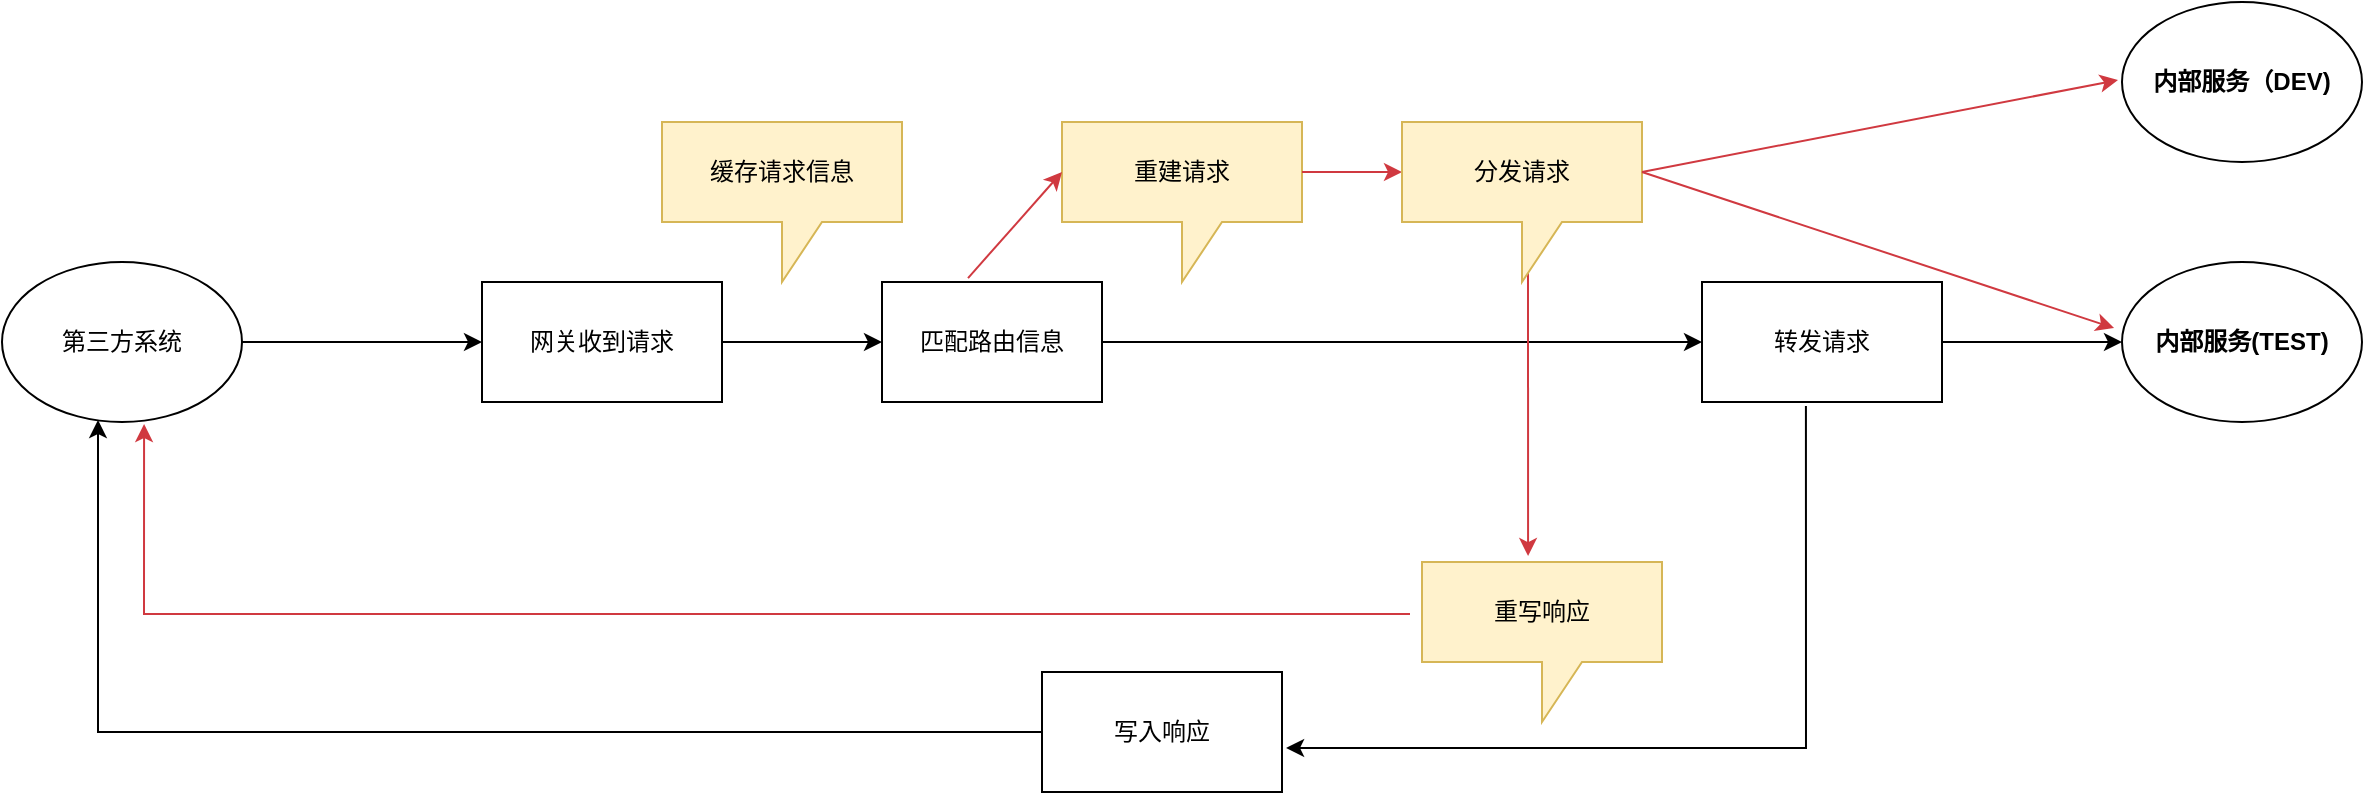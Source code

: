 <mxfile version="24.4.14" type="github">
  <diagram name="第 1 页" id="qCyqSDlLpOXVNilljG4B">
    <mxGraphModel dx="1434" dy="746" grid="0" gridSize="10" guides="1" tooltips="1" connect="1" arrows="1" fold="1" page="1" pageScale="1" pageWidth="827" pageHeight="1169" math="0" shadow="0">
      <root>
        <mxCell id="0" />
        <mxCell id="1" parent="0" />
        <mxCell id="rPTgxNd3Im22zeCbutrb-8" style="edgeStyle=orthogonalEdgeStyle;rounded=0;orthogonalLoop=1;jettySize=auto;html=1;entryX=0;entryY=0.5;entryDx=0;entryDy=0;" edge="1" parent="1" source="rPTgxNd3Im22zeCbutrb-1" target="rPTgxNd3Im22zeCbutrb-5">
          <mxGeometry relative="1" as="geometry" />
        </mxCell>
        <mxCell id="rPTgxNd3Im22zeCbutrb-1" value="网关收到请求" style="rounded=0;whiteSpace=wrap;html=1;" vertex="1" parent="1">
          <mxGeometry x="310" y="390" width="120" height="60" as="geometry" />
        </mxCell>
        <mxCell id="rPTgxNd3Im22zeCbutrb-4" style="edgeStyle=orthogonalEdgeStyle;rounded=0;orthogonalLoop=1;jettySize=auto;html=1;entryX=0;entryY=0.5;entryDx=0;entryDy=0;" edge="1" parent="1" source="rPTgxNd3Im22zeCbutrb-3" target="rPTgxNd3Im22zeCbutrb-1">
          <mxGeometry relative="1" as="geometry" />
        </mxCell>
        <mxCell id="rPTgxNd3Im22zeCbutrb-3" value="第三方系统" style="ellipse;whiteSpace=wrap;html=1;" vertex="1" parent="1">
          <mxGeometry x="70" y="380" width="120" height="80" as="geometry" />
        </mxCell>
        <mxCell id="rPTgxNd3Im22zeCbutrb-9" style="edgeStyle=orthogonalEdgeStyle;rounded=0;orthogonalLoop=1;jettySize=auto;html=1;entryX=0;entryY=0.5;entryDx=0;entryDy=0;" edge="1" parent="1" source="rPTgxNd3Im22zeCbutrb-5" target="rPTgxNd3Im22zeCbutrb-6">
          <mxGeometry relative="1" as="geometry" />
        </mxCell>
        <mxCell id="rPTgxNd3Im22zeCbutrb-5" value="匹配路由信息" style="rounded=0;whiteSpace=wrap;html=1;" vertex="1" parent="1">
          <mxGeometry x="510" y="390" width="110" height="60" as="geometry" />
        </mxCell>
        <mxCell id="rPTgxNd3Im22zeCbutrb-10" style="edgeStyle=orthogonalEdgeStyle;rounded=0;orthogonalLoop=1;jettySize=auto;html=1;entryX=0;entryY=0.5;entryDx=0;entryDy=0;" edge="1" parent="1" source="rPTgxNd3Im22zeCbutrb-6" target="rPTgxNd3Im22zeCbutrb-7">
          <mxGeometry relative="1" as="geometry">
            <mxPoint x="1120" y="420" as="targetPoint" />
          </mxGeometry>
        </mxCell>
        <mxCell id="rPTgxNd3Im22zeCbutrb-6" value="转发请求" style="rounded=0;whiteSpace=wrap;html=1;" vertex="1" parent="1">
          <mxGeometry x="920" y="390" width="120" height="60" as="geometry" />
        </mxCell>
        <mxCell id="rPTgxNd3Im22zeCbutrb-7" value="&lt;b&gt;内部服务(TEST)&lt;/b&gt;" style="ellipse;whiteSpace=wrap;html=1;" vertex="1" parent="1">
          <mxGeometry x="1130" y="380" width="120" height="80" as="geometry" />
        </mxCell>
        <mxCell id="rPTgxNd3Im22zeCbutrb-11" value="缓存请求信息" style="shape=callout;whiteSpace=wrap;html=1;perimeter=calloutPerimeter;fillColor=#fff2cc;strokeColor=#d6b656;" vertex="1" parent="1">
          <mxGeometry x="400" y="310" width="120" height="80" as="geometry" />
        </mxCell>
        <mxCell id="rPTgxNd3Im22zeCbutrb-12" value="重建请求" style="shape=callout;whiteSpace=wrap;html=1;perimeter=calloutPerimeter;fillColor=#fff2cc;strokeColor=#d6b656;" vertex="1" parent="1">
          <mxGeometry x="600" y="310" width="120" height="80" as="geometry" />
        </mxCell>
        <mxCell id="rPTgxNd3Im22zeCbutrb-19" value="&lt;b&gt;内部服务（DEV)&lt;/b&gt;" style="ellipse;whiteSpace=wrap;html=1;" vertex="1" parent="1">
          <mxGeometry x="1130" y="250" width="120" height="80" as="geometry" />
        </mxCell>
        <mxCell id="rPTgxNd3Im22zeCbutrb-21" value="" style="endArrow=classic;html=1;rounded=0;exitX=0.391;exitY=-0.033;exitDx=0;exitDy=0;exitPerimeter=0;entryX=0;entryY=0;entryDx=0;entryDy=25;entryPerimeter=0;strokeColor=#d03940;" edge="1" parent="1" source="rPTgxNd3Im22zeCbutrb-5" target="rPTgxNd3Im22zeCbutrb-12">
          <mxGeometry width="50" height="50" relative="1" as="geometry">
            <mxPoint x="650" y="410" as="sourcePoint" />
            <mxPoint x="700" y="360" as="targetPoint" />
          </mxGeometry>
        </mxCell>
        <mxCell id="rPTgxNd3Im22zeCbutrb-22" value="" style="endArrow=classic;html=1;rounded=0;entryX=0;entryY=0;entryDx=0;entryDy=25;entryPerimeter=0;exitX=0;exitY=0;exitDx=120;exitDy=25;exitPerimeter=0;strokeColor=#d03940;" edge="1" parent="1" source="rPTgxNd3Im22zeCbutrb-12">
          <mxGeometry width="50" height="50" relative="1" as="geometry">
            <mxPoint x="720" y="340" as="sourcePoint" />
            <mxPoint x="770" y="335" as="targetPoint" />
          </mxGeometry>
        </mxCell>
        <mxCell id="rPTgxNd3Im22zeCbutrb-29" style="edgeStyle=orthogonalEdgeStyle;rounded=0;orthogonalLoop=1;jettySize=auto;html=1;entryX=0.4;entryY=0.988;entryDx=0;entryDy=0;entryPerimeter=0;" edge="1" parent="1" source="rPTgxNd3Im22zeCbutrb-26" target="rPTgxNd3Im22zeCbutrb-3">
          <mxGeometry relative="1" as="geometry">
            <mxPoint x="120" y="470" as="targetPoint" />
          </mxGeometry>
        </mxCell>
        <mxCell id="rPTgxNd3Im22zeCbutrb-26" value="写入响应" style="rounded=0;whiteSpace=wrap;html=1;" vertex="1" parent="1">
          <mxGeometry x="590" y="585" width="120" height="60" as="geometry" />
        </mxCell>
        <mxCell id="rPTgxNd3Im22zeCbutrb-42" value="" style="endArrow=classic;html=1;rounded=0;exitX=0.433;exitY=1.033;exitDx=0;exitDy=0;exitPerimeter=0;entryX=1.017;entryY=0.633;entryDx=0;entryDy=0;entryPerimeter=0;" edge="1" parent="1" source="rPTgxNd3Im22zeCbutrb-6" target="rPTgxNd3Im22zeCbutrb-26">
          <mxGeometry width="50" height="50" relative="1" as="geometry">
            <mxPoint x="1010" y="570" as="sourcePoint" />
            <mxPoint x="1060" y="520" as="targetPoint" />
            <Array as="points">
              <mxPoint x="972" y="623" />
            </Array>
          </mxGeometry>
        </mxCell>
        <mxCell id="rPTgxNd3Im22zeCbutrb-46" value="重写响应" style="shape=callout;whiteSpace=wrap;html=1;perimeter=calloutPerimeter;fillColor=#fff2cc;strokeColor=#d6b656;" vertex="1" parent="1">
          <mxGeometry x="780" y="530" width="120" height="80" as="geometry" />
        </mxCell>
        <mxCell id="rPTgxNd3Im22zeCbutrb-48" value="" style="endArrow=classic;html=1;rounded=0;exitX=0.525;exitY=0.863;exitDx=0;exitDy=0;exitPerimeter=0;entryX=0.442;entryY=-0.037;entryDx=0;entryDy=0;entryPerimeter=0;strokeColor=#d03940;" edge="1" parent="1" source="rPTgxNd3Im22zeCbutrb-49" target="rPTgxNd3Im22zeCbutrb-46">
          <mxGeometry width="50" height="50" relative="1" as="geometry">
            <mxPoint x="824.96" y="374.75" as="sourcePoint" />
            <mxPoint x="1077" y="530" as="targetPoint" />
          </mxGeometry>
        </mxCell>
        <mxCell id="rPTgxNd3Im22zeCbutrb-49" value="分发请求" style="shape=callout;whiteSpace=wrap;html=1;perimeter=calloutPerimeter;fillColor=#fff2cc;strokeColor=#d6b656;" vertex="1" parent="1">
          <mxGeometry x="770" y="310" width="120" height="80" as="geometry" />
        </mxCell>
        <mxCell id="rPTgxNd3Im22zeCbutrb-50" value="" style="endArrow=classic;html=1;rounded=0;exitX=-0.05;exitY=0.325;exitDx=0;exitDy=0;exitPerimeter=0;entryX=0.592;entryY=1.013;entryDx=0;entryDy=0;entryPerimeter=0;strokeColor=#d03940;" edge="1" parent="1" source="rPTgxNd3Im22zeCbutrb-46" target="rPTgxNd3Im22zeCbutrb-3">
          <mxGeometry width="50" height="50" relative="1" as="geometry">
            <mxPoint x="843" y="389" as="sourcePoint" />
            <mxPoint x="843" y="537" as="targetPoint" />
            <Array as="points">
              <mxPoint x="141" y="556" />
            </Array>
          </mxGeometry>
        </mxCell>
        <mxCell id="rPTgxNd3Im22zeCbutrb-52" value="" style="endArrow=classic;html=1;rounded=0;exitX=0;exitY=0;exitDx=120;exitDy=25;exitPerimeter=0;strokeColor=#d03940;" edge="1" parent="1" source="rPTgxNd3Im22zeCbutrb-49">
          <mxGeometry width="50" height="50" relative="1" as="geometry">
            <mxPoint x="843" y="389" as="sourcePoint" />
            <mxPoint x="1128" y="289" as="targetPoint" />
          </mxGeometry>
        </mxCell>
        <mxCell id="rPTgxNd3Im22zeCbutrb-53" value="" style="endArrow=classic;html=1;rounded=0;exitX=0;exitY=0;exitDx=120;exitDy=25;exitPerimeter=0;strokeColor=#d03940;entryX=-0.033;entryY=0.413;entryDx=0;entryDy=0;entryPerimeter=0;" edge="1" parent="1" source="rPTgxNd3Im22zeCbutrb-49" target="rPTgxNd3Im22zeCbutrb-7">
          <mxGeometry width="50" height="50" relative="1" as="geometry">
            <mxPoint x="900" y="345" as="sourcePoint" />
            <mxPoint x="1138" y="299" as="targetPoint" />
          </mxGeometry>
        </mxCell>
      </root>
    </mxGraphModel>
  </diagram>
</mxfile>
